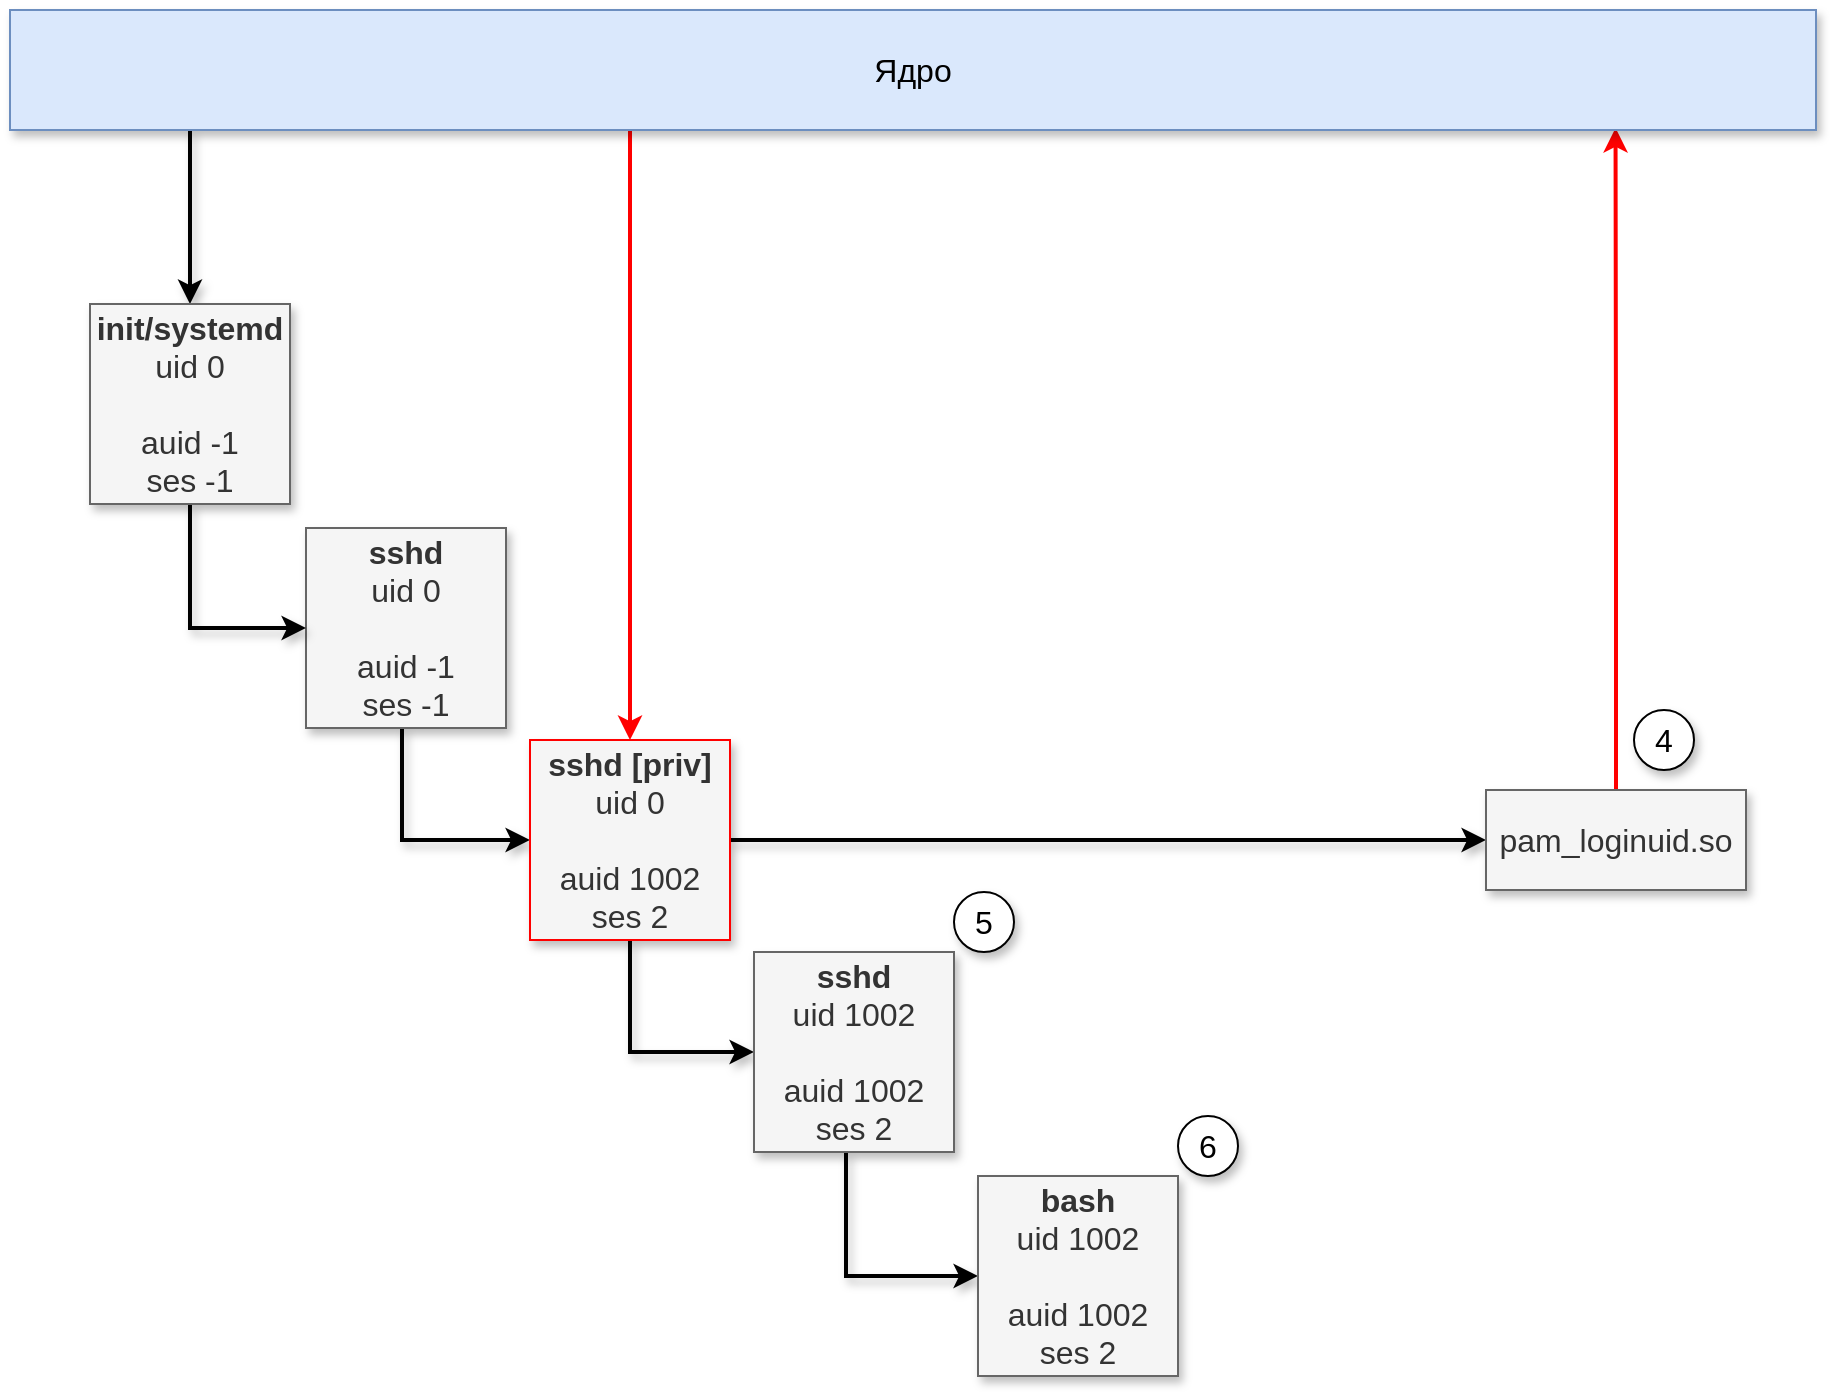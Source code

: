<mxfile version="11.2.4" type="device" pages="1"><diagram id="6_sE_xdRyElE0OVaRGbu" name="Page-1"><mxGraphModel dx="1102" dy="1002" grid="1" gridSize="10" guides="1" tooltips="1" connect="1" arrows="1" fold="1" page="1" pageScale="1" pageWidth="1000" pageHeight="800" math="0" shadow="0"><root><mxCell id="0"/><mxCell id="1" parent="0"/><mxCell id="1Lhm1OTGYmYttEx9GrKI-1" style="edgeStyle=orthogonalEdgeStyle;rounded=0;orthogonalLoop=1;jettySize=auto;html=1;entryX=0;entryY=0.5;entryDx=0;entryDy=0;strokeWidth=2;shadow=1;" parent="1" source="1Lhm1OTGYmYttEx9GrKI-2" target="1Lhm1OTGYmYttEx9GrKI-5" edge="1"><mxGeometry relative="1" as="geometry"><Array as="points"><mxPoint x="244" y="467"/></Array></mxGeometry></mxCell><mxCell id="1Lhm1OTGYmYttEx9GrKI-2" value="&lt;font style=&quot;font-size: 16px&quot;&gt;&lt;b&gt;sshd&lt;br&gt;&lt;/b&gt;uid 0&lt;br&gt;&lt;br&gt;auid -1&lt;br&gt;ses -1&lt;br&gt;&lt;/font&gt;" style="whiteSpace=wrap;html=1;aspect=fixed;shadow=1;fillColor=#f5f5f5;strokeColor=#666666;fontColor=#333333;" parent="1" vertex="1"><mxGeometry x="196" y="311" width="100" height="100" as="geometry"/></mxCell><mxCell id="1Lhm1OTGYmYttEx9GrKI-3" style="edgeStyle=orthogonalEdgeStyle;rounded=0;orthogonalLoop=1;jettySize=auto;html=1;entryX=0;entryY=0.5;entryDx=0;entryDy=0;strokeWidth=2;shadow=1;" parent="1" source="1Lhm1OTGYmYttEx9GrKI-5" target="1Lhm1OTGYmYttEx9GrKI-6" edge="1"><mxGeometry relative="1" as="geometry"/></mxCell><mxCell id="1Lhm1OTGYmYttEx9GrKI-4" style="edgeStyle=orthogonalEdgeStyle;rounded=0;orthogonalLoop=1;jettySize=auto;html=1;entryX=0;entryY=0.5;entryDx=0;entryDy=0;strokeWidth=2;shadow=1;" parent="1" source="1Lhm1OTGYmYttEx9GrKI-5" target="1Lhm1OTGYmYttEx9GrKI-8" edge="1"><mxGeometry relative="1" as="geometry"><Array as="points"><mxPoint x="358" y="573"/></Array></mxGeometry></mxCell><mxCell id="1Lhm1OTGYmYttEx9GrKI-5" value="&lt;font style=&quot;font-size: 16px&quot;&gt;&lt;b&gt;sshd [priv]&lt;br&gt;&lt;/b&gt;uid 0&lt;br&gt;&lt;br&gt;auid 1002&lt;br&gt;ses 2&lt;br&gt;&lt;/font&gt;" style="whiteSpace=wrap;html=1;aspect=fixed;shadow=1;fillColor=#f5f5f5;fontColor=#333333;strokeColor=#FF0000;" parent="1" vertex="1"><mxGeometry x="308" y="417" width="100" height="100" as="geometry"/></mxCell><mxCell id="1Q7wXW-q0A_15jmYzfiX-1" style="edgeStyle=orthogonalEdgeStyle;rounded=0;orthogonalLoop=1;jettySize=auto;html=1;entryX=0.889;entryY=0.983;entryDx=0;entryDy=0;entryPerimeter=0;strokeWidth=2;strokeColor=#FF0000;" edge="1" parent="1" source="1Lhm1OTGYmYttEx9GrKI-6" target="1Lhm1OTGYmYttEx9GrKI-12"><mxGeometry relative="1" as="geometry"/></mxCell><mxCell id="1Lhm1OTGYmYttEx9GrKI-6" value="&lt;font style=&quot;font-size: 16px&quot;&gt;pam_loginuid.so&lt;/font&gt;" style="rounded=0;whiteSpace=wrap;html=1;shadow=1;fillColor=#f5f5f5;strokeColor=#666666;fontColor=#333333;" parent="1" vertex="1"><mxGeometry x="786" y="442" width="130" height="50" as="geometry"/></mxCell><mxCell id="1Lhm1OTGYmYttEx9GrKI-7" style="edgeStyle=orthogonalEdgeStyle;rounded=0;orthogonalLoop=1;jettySize=auto;html=1;entryX=0;entryY=0.5;entryDx=0;entryDy=0;strokeWidth=2;shadow=1;" parent="1" source="1Lhm1OTGYmYttEx9GrKI-8" target="1Lhm1OTGYmYttEx9GrKI-10" edge="1"><mxGeometry relative="1" as="geometry"><Array as="points"><mxPoint x="466" y="685"/></Array></mxGeometry></mxCell><mxCell id="1Lhm1OTGYmYttEx9GrKI-8" value="&lt;font style=&quot;font-size: 16px&quot;&gt;&lt;b&gt;sshd&lt;br&gt;&lt;/b&gt;uid 1002&lt;br&gt;&lt;br&gt;auid 1002&lt;br&gt;ses 2&lt;br&gt;&lt;/font&gt;" style="whiteSpace=wrap;html=1;aspect=fixed;shadow=1;fillColor=#f5f5f5;strokeColor=#666666;fontColor=#333333;" parent="1" vertex="1"><mxGeometry x="420" y="523" width="100" height="100" as="geometry"/></mxCell><mxCell id="1Lhm1OTGYmYttEx9GrKI-10" value="&lt;font style=&quot;font-size: 16px&quot;&gt;&lt;b&gt;bash&lt;br&gt;&lt;/b&gt;uid 1002&lt;br&gt;&lt;br&gt;auid 1002&lt;br&gt;ses 2&lt;br&gt;&lt;/font&gt;" style="whiteSpace=wrap;html=1;aspect=fixed;shadow=1;fillColor=#f5f5f5;strokeColor=#666666;fontColor=#333333;" parent="1" vertex="1"><mxGeometry x="532" y="635" width="100" height="100" as="geometry"/></mxCell><mxCell id="aRrsoJxWj9vUFmtqiD_y-2" style="edgeStyle=orthogonalEdgeStyle;rounded=0;orthogonalLoop=1;jettySize=auto;html=1;entryX=0.5;entryY=0;entryDx=0;entryDy=0;strokeWidth=2;shadow=1;" parent="1" source="1Lhm1OTGYmYttEx9GrKI-12" target="aRrsoJxWj9vUFmtqiD_y-1" edge="1"><mxGeometry relative="1" as="geometry"><Array as="points"><mxPoint x="138" y="127"/><mxPoint x="138" y="127"/></Array></mxGeometry></mxCell><mxCell id="1Q7wXW-q0A_15jmYzfiX-2" style="edgeStyle=orthogonalEdgeStyle;rounded=0;orthogonalLoop=1;jettySize=auto;html=1;strokeColor=#FF0000;strokeWidth=2;" edge="1" parent="1" source="1Lhm1OTGYmYttEx9GrKI-12" target="1Lhm1OTGYmYttEx9GrKI-5"><mxGeometry relative="1" as="geometry"><Array as="points"><mxPoint x="358" y="200"/><mxPoint x="358" y="200"/></Array></mxGeometry></mxCell><mxCell id="1Lhm1OTGYmYttEx9GrKI-12" value="&lt;font style=&quot;font-size: 16px&quot;&gt;Ядро&lt;/font&gt;" style="rounded=0;whiteSpace=wrap;html=1;fillColor=#dae8fc;strokeColor=#6c8ebf;shadow=1;" parent="1" vertex="1"><mxGeometry x="48" y="52" width="903" height="60" as="geometry"/></mxCell><mxCell id="aRrsoJxWj9vUFmtqiD_y-6" style="edgeStyle=orthogonalEdgeStyle;rounded=0;orthogonalLoop=1;jettySize=auto;html=1;entryX=0;entryY=0.5;entryDx=0;entryDy=0;strokeWidth=2;exitX=0.5;exitY=1;exitDx=0;exitDy=0;shadow=1;" parent="1" source="aRrsoJxWj9vUFmtqiD_y-1" target="1Lhm1OTGYmYttEx9GrKI-2" edge="1"><mxGeometry relative="1" as="geometry"/></mxCell><mxCell id="aRrsoJxWj9vUFmtqiD_y-1" value="&lt;font style=&quot;font-size: 16px&quot;&gt;&lt;b&gt;init/systemd&lt;br&gt;&lt;/b&gt;uid 0&lt;br&gt;&lt;br&gt;auid -1&lt;br&gt;ses -1&lt;br&gt;&lt;/font&gt;" style="whiteSpace=wrap;html=1;aspect=fixed;shadow=1;fillColor=#f5f5f5;strokeColor=#666666;fontColor=#333333;" parent="1" vertex="1"><mxGeometry x="88" y="199" width="100" height="100" as="geometry"/></mxCell><mxCell id="Bw7OnEW_wO49AgYdn8fg-4" value="&lt;font style=&quot;font-size: 16px&quot;&gt;5&lt;/font&gt;" style="ellipse;whiteSpace=wrap;html=1;aspect=fixed;shadow=1;" parent="1" vertex="1"><mxGeometry x="520" y="493" width="30" height="30" as="geometry"/></mxCell><mxCell id="Bw7OnEW_wO49AgYdn8fg-5" value="&lt;font style=&quot;font-size: 16px&quot;&gt;6&lt;/font&gt;" style="ellipse;whiteSpace=wrap;html=1;aspect=fixed;shadow=1;" parent="1" vertex="1"><mxGeometry x="632" y="605" width="30" height="30" as="geometry"/></mxCell><mxCell id="1Q7wXW-q0A_15jmYzfiX-3" value="&lt;font style=&quot;font-size: 16px&quot;&gt;4&lt;/font&gt;" style="ellipse;whiteSpace=wrap;html=1;aspect=fixed;shadow=1;" vertex="1" parent="1"><mxGeometry x="860" y="402" width="30" height="30" as="geometry"/></mxCell></root></mxGraphModel></diagram></mxfile>